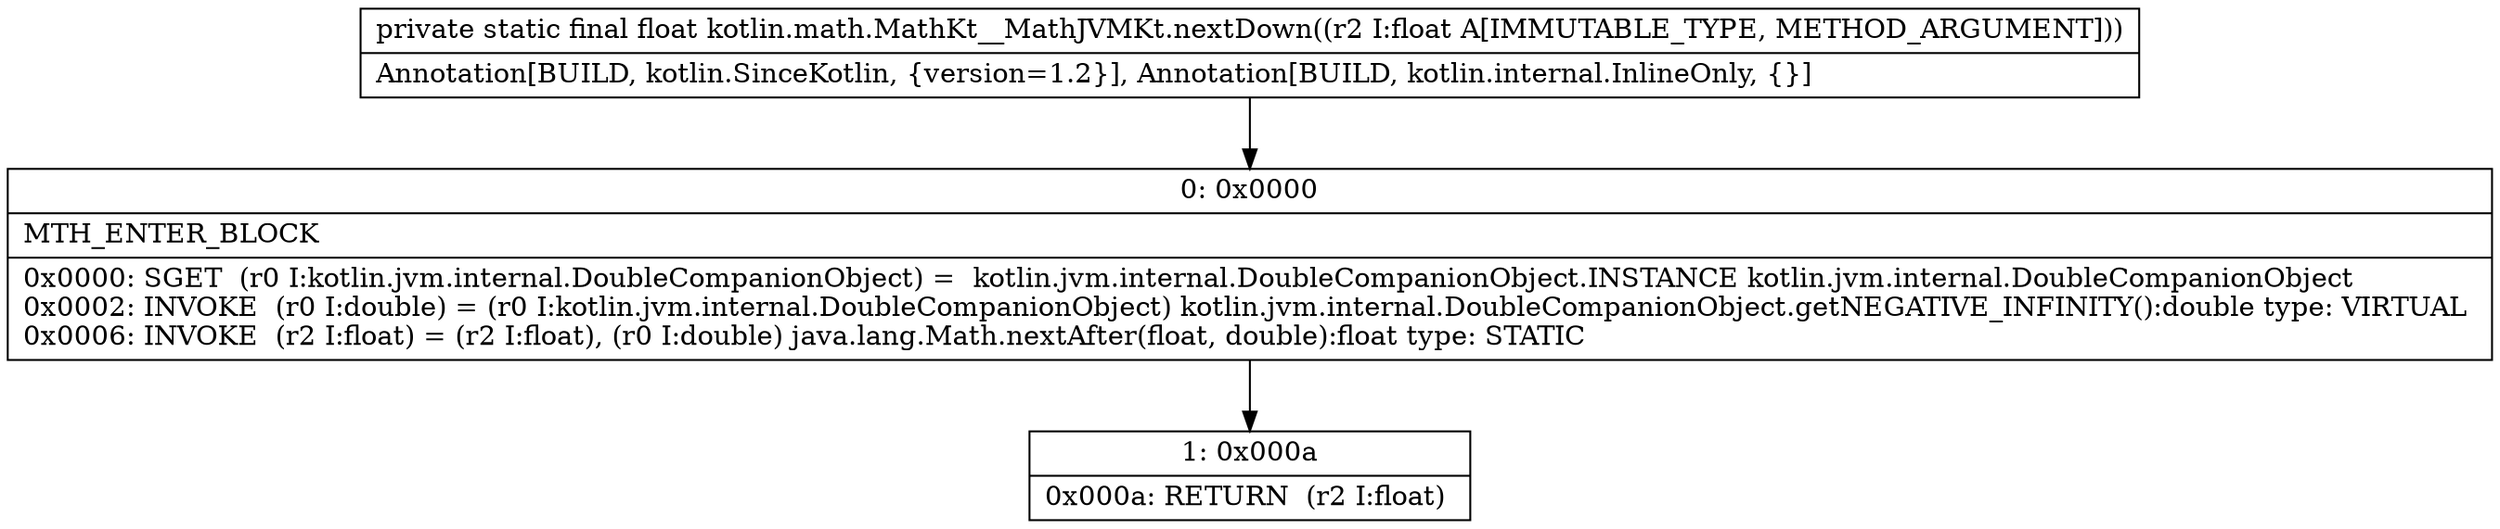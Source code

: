 digraph "CFG forkotlin.math.MathKt__MathJVMKt.nextDown(F)F" {
Node_0 [shape=record,label="{0\:\ 0x0000|MTH_ENTER_BLOCK\l|0x0000: SGET  (r0 I:kotlin.jvm.internal.DoubleCompanionObject) =  kotlin.jvm.internal.DoubleCompanionObject.INSTANCE kotlin.jvm.internal.DoubleCompanionObject \l0x0002: INVOKE  (r0 I:double) = (r0 I:kotlin.jvm.internal.DoubleCompanionObject) kotlin.jvm.internal.DoubleCompanionObject.getNEGATIVE_INFINITY():double type: VIRTUAL \l0x0006: INVOKE  (r2 I:float) = (r2 I:float), (r0 I:double) java.lang.Math.nextAfter(float, double):float type: STATIC \l}"];
Node_1 [shape=record,label="{1\:\ 0x000a|0x000a: RETURN  (r2 I:float) \l}"];
MethodNode[shape=record,label="{private static final float kotlin.math.MathKt__MathJVMKt.nextDown((r2 I:float A[IMMUTABLE_TYPE, METHOD_ARGUMENT]))  | Annotation[BUILD, kotlin.SinceKotlin, \{version=1.2\}], Annotation[BUILD, kotlin.internal.InlineOnly, \{\}]\l}"];
MethodNode -> Node_0;
Node_0 -> Node_1;
}

